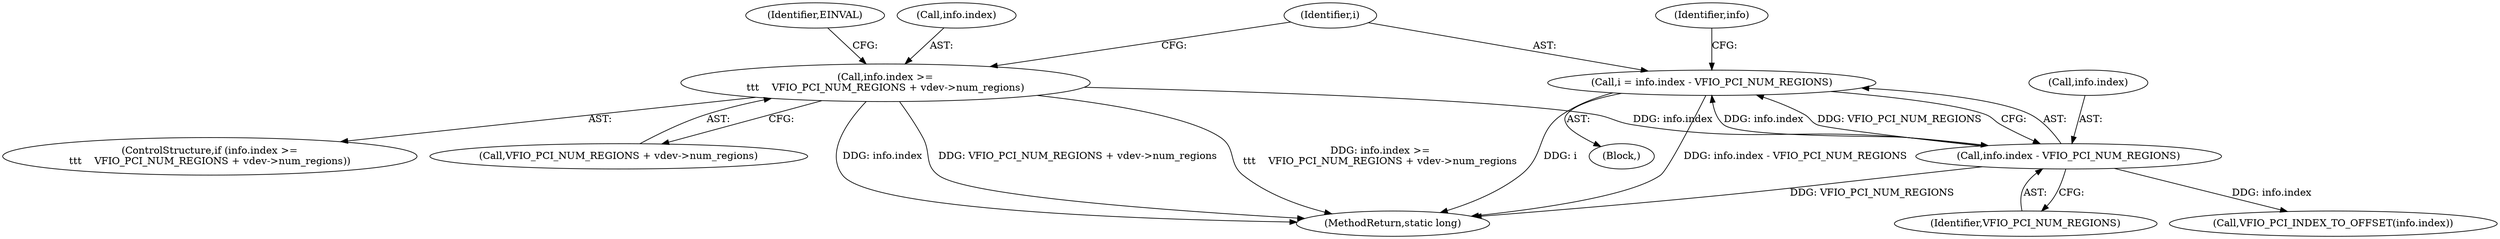 digraph "0_linux_05692d7005a364add85c6e25a6c4447ce08f913a@integer" {
"1000449" [label="(Call,i = info.index - VFIO_PCI_NUM_REGIONS)"];
"1000451" [label="(Call,info.index - VFIO_PCI_NUM_REGIONS)"];
"1000437" [label="(Call,info.index >=\n\t\t\t    VFIO_PCI_NUM_REGIONS + vdev->num_regions)"];
"1000450" [label="(Identifier,i)"];
"1000460" [label="(Call,VFIO_PCI_INDEX_TO_OFFSET(info.index))"];
"1000455" [label="(Identifier,VFIO_PCI_NUM_REGIONS)"];
"1000441" [label="(Call,VFIO_PCI_NUM_REGIONS + vdev->num_regions)"];
"1000449" [label="(Call,i = info.index - VFIO_PCI_NUM_REGIONS)"];
"1000232" [label="(Block,)"];
"1000452" [label="(Call,info.index)"];
"1001369" [label="(MethodReturn,static long)"];
"1000458" [label="(Identifier,info)"];
"1000451" [label="(Call,info.index - VFIO_PCI_NUM_REGIONS)"];
"1000436" [label="(ControlStructure,if (info.index >=\n\t\t\t    VFIO_PCI_NUM_REGIONS + vdev->num_regions))"];
"1000448" [label="(Identifier,EINVAL)"];
"1000438" [label="(Call,info.index)"];
"1000437" [label="(Call,info.index >=\n\t\t\t    VFIO_PCI_NUM_REGIONS + vdev->num_regions)"];
"1000449" -> "1000232"  [label="AST: "];
"1000449" -> "1000451"  [label="CFG: "];
"1000450" -> "1000449"  [label="AST: "];
"1000451" -> "1000449"  [label="AST: "];
"1000458" -> "1000449"  [label="CFG: "];
"1000449" -> "1001369"  [label="DDG: i"];
"1000449" -> "1001369"  [label="DDG: info.index - VFIO_PCI_NUM_REGIONS"];
"1000451" -> "1000449"  [label="DDG: info.index"];
"1000451" -> "1000449"  [label="DDG: VFIO_PCI_NUM_REGIONS"];
"1000451" -> "1000455"  [label="CFG: "];
"1000452" -> "1000451"  [label="AST: "];
"1000455" -> "1000451"  [label="AST: "];
"1000451" -> "1001369"  [label="DDG: VFIO_PCI_NUM_REGIONS"];
"1000437" -> "1000451"  [label="DDG: info.index"];
"1000451" -> "1000460"  [label="DDG: info.index"];
"1000437" -> "1000436"  [label="AST: "];
"1000437" -> "1000441"  [label="CFG: "];
"1000438" -> "1000437"  [label="AST: "];
"1000441" -> "1000437"  [label="AST: "];
"1000448" -> "1000437"  [label="CFG: "];
"1000450" -> "1000437"  [label="CFG: "];
"1000437" -> "1001369"  [label="DDG: info.index >=\n\t\t\t    VFIO_PCI_NUM_REGIONS + vdev->num_regions"];
"1000437" -> "1001369"  [label="DDG: info.index"];
"1000437" -> "1001369"  [label="DDG: VFIO_PCI_NUM_REGIONS + vdev->num_regions"];
}
